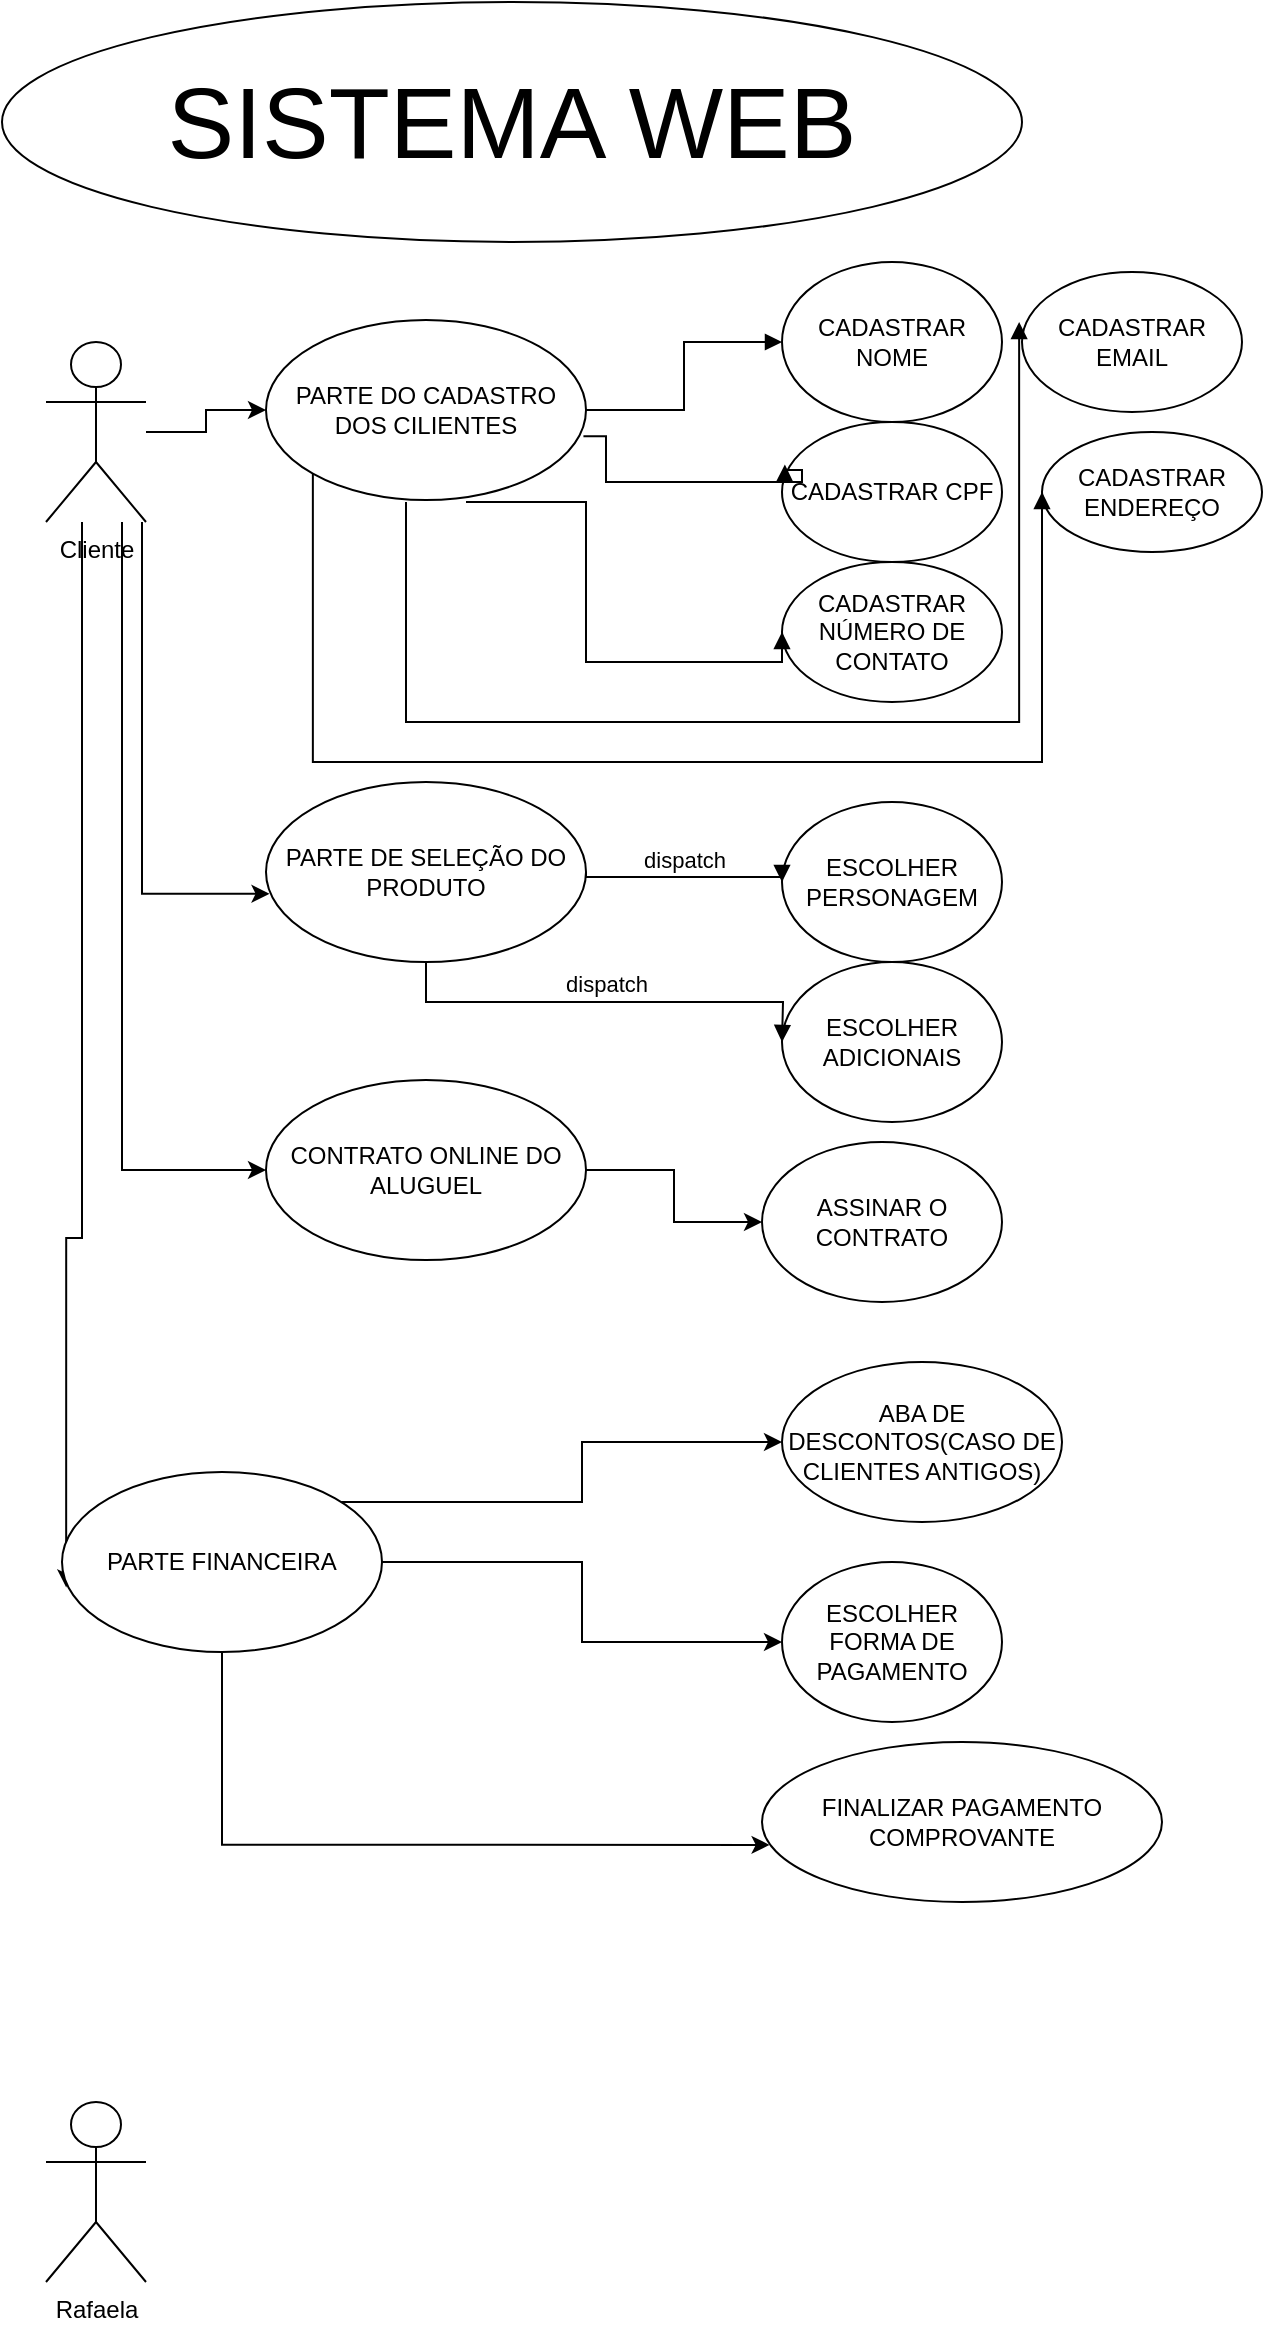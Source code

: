 <mxfile version="21.1.9" type="google">
  <diagram name="Página-1" id="PuI8qSTaeFaUkIeE-jl7">
    <mxGraphModel grid="1" page="1" gridSize="10" guides="1" tooltips="1" connect="1" arrows="1" fold="1" pageScale="1" pageWidth="827" pageHeight="1169" math="0" shadow="0">
      <root>
        <mxCell id="0" />
        <mxCell id="1" parent="0" />
        <mxCell id="WHysOtLDrlKSlZ4tXHgH-2" style="edgeStyle=orthogonalEdgeStyle;rounded=0;orthogonalLoop=1;jettySize=auto;html=1;" edge="1" parent="1" source="WHysOtLDrlKSlZ4tXHgH-6" target="WHysOtLDrlKSlZ4tXHgH-8">
          <mxGeometry relative="1" as="geometry" />
        </mxCell>
        <mxCell id="WHysOtLDrlKSlZ4tXHgH-3" style="edgeStyle=orthogonalEdgeStyle;rounded=0;orthogonalLoop=1;jettySize=auto;html=1;entryX=0.011;entryY=0.621;entryDx=0;entryDy=0;entryPerimeter=0;" edge="1" parent="1" source="WHysOtLDrlKSlZ4tXHgH-6" target="WHysOtLDrlKSlZ4tXHgH-20">
          <mxGeometry relative="1" as="geometry">
            <Array as="points">
              <mxPoint x="220" y="446" />
            </Array>
          </mxGeometry>
        </mxCell>
        <mxCell id="WHysOtLDrlKSlZ4tXHgH-4" style="edgeStyle=orthogonalEdgeStyle;rounded=0;orthogonalLoop=1;jettySize=auto;html=1;entryX=0.013;entryY=0.641;entryDx=0;entryDy=0;entryPerimeter=0;" edge="1" parent="1" source="WHysOtLDrlKSlZ4tXHgH-6" target="WHysOtLDrlKSlZ4tXHgH-28">
          <mxGeometry relative="1" as="geometry">
            <Array as="points">
              <mxPoint x="190" y="618" />
            </Array>
          </mxGeometry>
        </mxCell>
        <mxCell id="WHysOtLDrlKSlZ4tXHgH-5" style="edgeStyle=orthogonalEdgeStyle;rounded=0;orthogonalLoop=1;jettySize=auto;html=1;entryX=0;entryY=0.5;entryDx=0;entryDy=0;" edge="1" parent="1" source="WHysOtLDrlKSlZ4tXHgH-6" target="WHysOtLDrlKSlZ4tXHgH-33">
          <mxGeometry relative="1" as="geometry">
            <Array as="points">
              <mxPoint x="210" y="584" />
            </Array>
          </mxGeometry>
        </mxCell>
        <mxCell id="WHysOtLDrlKSlZ4tXHgH-6" value="Cliente" style="shape=umlActor;verticalLabelPosition=bottom;verticalAlign=top;html=1;" vertex="1" parent="1">
          <mxGeometry x="172" y="170" width="50" height="90" as="geometry" />
        </mxCell>
        <mxCell id="WHysOtLDrlKSlZ4tXHgH-7" value="&lt;font style=&quot;font-size: 50px;&quot;&gt;SISTEMA WEB&lt;/font&gt;" style="ellipse;whiteSpace=wrap;html=1;" vertex="1" parent="1">
          <mxGeometry x="150" width="510" height="120" as="geometry" />
        </mxCell>
        <mxCell id="WHysOtLDrlKSlZ4tXHgH-8" value="PARTE DO CADASTRO DOS CILIENTES" style="ellipse;whiteSpace=wrap;html=1;" vertex="1" parent="1">
          <mxGeometry x="282" y="159" width="160" height="90" as="geometry" />
        </mxCell>
        <mxCell id="WHysOtLDrlKSlZ4tXHgH-9" value="CADASTRAR NOME" style="ellipse;whiteSpace=wrap;html=1;" vertex="1" parent="1">
          <mxGeometry x="540" y="130" width="110" height="80" as="geometry" />
        </mxCell>
        <mxCell id="WHysOtLDrlKSlZ4tXHgH-10" value="CADASTRAR CPF" style="ellipse;whiteSpace=wrap;html=1;" vertex="1" parent="1">
          <mxGeometry x="540" y="210" width="110" height="70" as="geometry" />
        </mxCell>
        <mxCell id="WHysOtLDrlKSlZ4tXHgH-11" value="CADASTRAR NÚMERO DE CONTATO" style="ellipse;whiteSpace=wrap;html=1;" vertex="1" parent="1">
          <mxGeometry x="540" y="280" width="110" height="70" as="geometry" />
        </mxCell>
        <mxCell id="WHysOtLDrlKSlZ4tXHgH-12" value="CADASTRAR EMAIL" style="ellipse;whiteSpace=wrap;html=1;" vertex="1" parent="1">
          <mxGeometry x="660" y="135" width="110" height="70" as="geometry" />
        </mxCell>
        <mxCell id="WHysOtLDrlKSlZ4tXHgH-13" value="CADASTRAR ENDEREÇO" style="ellipse;whiteSpace=wrap;html=1;" vertex="1" parent="1">
          <mxGeometry x="670" y="215" width="110" height="60" as="geometry" />
        </mxCell>
        <mxCell id="WHysOtLDrlKSlZ4tXHgH-14" value="" style="html=1;verticalAlign=bottom;endArrow=block;edgeStyle=orthogonalEdgeStyle;elbow=vertical;rounded=0;entryX=0;entryY=0.5;entryDx=0;entryDy=0;" edge="1" parent="1" source="WHysOtLDrlKSlZ4tXHgH-8" target="WHysOtLDrlKSlZ4tXHgH-9">
          <mxGeometry x="0.106" y="-9" width="80" relative="1" as="geometry">
            <mxPoint x="442" y="204" as="sourcePoint" />
            <mxPoint x="522" y="204" as="targetPoint" />
            <mxPoint as="offset" />
          </mxGeometry>
        </mxCell>
        <mxCell id="WHysOtLDrlKSlZ4tXHgH-15" value="" style="html=1;verticalAlign=bottom;endArrow=block;edgeStyle=orthogonalEdgeStyle;elbow=vertical;rounded=0;entryX=0.013;entryY=0.304;entryDx=0;entryDy=0;entryPerimeter=0;exitX=0.992;exitY=0.646;exitDx=0;exitDy=0;exitPerimeter=0;" edge="1" parent="1" source="WHysOtLDrlKSlZ4tXHgH-8" target="WHysOtLDrlKSlZ4tXHgH-10">
          <mxGeometry width="80" relative="1" as="geometry">
            <mxPoint x="452" y="214" as="sourcePoint" />
            <mxPoint x="550" y="180" as="targetPoint" />
            <Array as="points">
              <mxPoint x="452" y="217" />
              <mxPoint x="452" y="240" />
              <mxPoint x="550" y="240" />
              <mxPoint x="550" y="234" />
            </Array>
          </mxGeometry>
        </mxCell>
        <mxCell id="WHysOtLDrlKSlZ4tXHgH-16" value="" style="html=1;verticalAlign=bottom;endArrow=block;edgeStyle=orthogonalEdgeStyle;elbow=vertical;rounded=0;entryX=0;entryY=0.5;entryDx=0;entryDy=0;" edge="1" parent="1" target="WHysOtLDrlKSlZ4tXHgH-11">
          <mxGeometry width="80" relative="1" as="geometry">
            <mxPoint x="382" y="250" as="sourcePoint" />
            <mxPoint x="432" y="300" as="targetPoint" />
            <Array as="points">
              <mxPoint x="442" y="250" />
              <mxPoint x="442" y="330" />
            </Array>
          </mxGeometry>
        </mxCell>
        <mxCell id="WHysOtLDrlKSlZ4tXHgH-17" value="" style="html=1;verticalAlign=bottom;endArrow=block;edgeStyle=elbowEdgeStyle;elbow=vertical;curved=0;rounded=0;entryX=-0.013;entryY=0.357;entryDx=0;entryDy=0;entryPerimeter=0;" edge="1" parent="1" target="WHysOtLDrlKSlZ4tXHgH-12">
          <mxGeometry width="80" relative="1" as="geometry">
            <mxPoint x="352" y="250" as="sourcePoint" />
            <mxPoint x="432" y="300" as="targetPoint" />
            <Array as="points">
              <mxPoint x="510" y="360" />
            </Array>
          </mxGeometry>
        </mxCell>
        <mxCell id="WHysOtLDrlKSlZ4tXHgH-18" value="" style="html=1;verticalAlign=bottom;endArrow=block;edgeStyle=elbowEdgeStyle;elbow=vertical;curved=0;rounded=0;entryX=0;entryY=0.5;entryDx=0;entryDy=0;exitX=0;exitY=1;exitDx=0;exitDy=0;" edge="1" parent="1" source="WHysOtLDrlKSlZ4tXHgH-8" target="WHysOtLDrlKSlZ4tXHgH-13">
          <mxGeometry width="80" relative="1" as="geometry">
            <mxPoint x="362" y="260" as="sourcePoint" />
            <mxPoint x="548" y="409" as="targetPoint" />
            <Array as="points">
              <mxPoint x="490" y="380" />
            </Array>
          </mxGeometry>
        </mxCell>
        <mxCell id="WHysOtLDrlKSlZ4tXHgH-19" value="Rafaela" style="shape=umlActor;verticalLabelPosition=bottom;verticalAlign=top;html=1;" vertex="1" parent="1">
          <mxGeometry x="172" y="1050" width="50" height="90" as="geometry" />
        </mxCell>
        <mxCell id="WHysOtLDrlKSlZ4tXHgH-20" value="PARTE DE SELEÇÃO DO PRODUTO" style="ellipse;whiteSpace=wrap;html=1;" vertex="1" parent="1">
          <mxGeometry x="282" y="390" width="160" height="90" as="geometry" />
        </mxCell>
        <mxCell id="WHysOtLDrlKSlZ4tXHgH-21" value="ESCOLHER PERSONAGEM" style="ellipse;whiteSpace=wrap;html=1;" vertex="1" parent="1">
          <mxGeometry x="540" y="400" width="110" height="80" as="geometry" />
        </mxCell>
        <mxCell id="WHysOtLDrlKSlZ4tXHgH-22" value="ESCOLHER ADICIONAIS" style="ellipse;whiteSpace=wrap;html=1;" vertex="1" parent="1">
          <mxGeometry x="540" y="480" width="110" height="80" as="geometry" />
        </mxCell>
        <mxCell id="WHysOtLDrlKSlZ4tXHgH-23" value="dispatch" style="html=1;verticalAlign=bottom;endArrow=block;edgeStyle=elbowEdgeStyle;elbow=vertical;curved=0;rounded=0;exitX=1;exitY=0.5;exitDx=0;exitDy=0;" edge="1" parent="1" source="WHysOtLDrlKSlZ4tXHgH-20">
          <mxGeometry width="80" relative="1" as="geometry">
            <mxPoint x="460" y="440" as="sourcePoint" />
            <mxPoint x="540" y="440" as="targetPoint" />
          </mxGeometry>
        </mxCell>
        <mxCell id="WHysOtLDrlKSlZ4tXHgH-24" value="dispatch" style="html=1;verticalAlign=bottom;endArrow=block;edgeStyle=orthogonalEdgeStyle;elbow=vertical;rounded=0;exitX=0.5;exitY=1;exitDx=0;exitDy=0;" edge="1" parent="1" source="WHysOtLDrlKSlZ4tXHgH-20">
          <mxGeometry width="80" relative="1" as="geometry">
            <mxPoint x="460" y="520" as="sourcePoint" />
            <mxPoint x="540" y="520" as="targetPoint" />
          </mxGeometry>
        </mxCell>
        <mxCell id="WHysOtLDrlKSlZ4tXHgH-25" style="edgeStyle=orthogonalEdgeStyle;rounded=0;orthogonalLoop=1;jettySize=auto;html=1;entryX=0.019;entryY=0.643;entryDx=0;entryDy=0;entryPerimeter=0;" edge="1" parent="1" source="WHysOtLDrlKSlZ4tXHgH-28" target="WHysOtLDrlKSlZ4tXHgH-30">
          <mxGeometry relative="1" as="geometry">
            <Array as="points">
              <mxPoint x="260" y="921" />
            </Array>
          </mxGeometry>
        </mxCell>
        <mxCell id="WHysOtLDrlKSlZ4tXHgH-26" style="edgeStyle=orthogonalEdgeStyle;rounded=0;orthogonalLoop=1;jettySize=auto;html=1;entryX=0;entryY=0.5;entryDx=0;entryDy=0;" edge="1" parent="1" source="WHysOtLDrlKSlZ4tXHgH-28" target="WHysOtLDrlKSlZ4tXHgH-29">
          <mxGeometry relative="1" as="geometry" />
        </mxCell>
        <mxCell id="WHysOtLDrlKSlZ4tXHgH-27" style="edgeStyle=orthogonalEdgeStyle;rounded=0;orthogonalLoop=1;jettySize=auto;html=1;entryX=0;entryY=0.5;entryDx=0;entryDy=0;" edge="1" parent="1" source="WHysOtLDrlKSlZ4tXHgH-28" target="WHysOtLDrlKSlZ4tXHgH-31">
          <mxGeometry relative="1" as="geometry">
            <Array as="points">
              <mxPoint x="440" y="750" />
              <mxPoint x="440" y="720" />
            </Array>
          </mxGeometry>
        </mxCell>
        <mxCell id="WHysOtLDrlKSlZ4tXHgH-28" value="PARTE FINANCEIRA" style="ellipse;whiteSpace=wrap;html=1;" vertex="1" parent="1">
          <mxGeometry x="180" y="735" width="160" height="90" as="geometry" />
        </mxCell>
        <mxCell id="WHysOtLDrlKSlZ4tXHgH-29" value="ESCOLHER FORMA DE PAGAMENTO" style="ellipse;whiteSpace=wrap;html=1;" vertex="1" parent="1">
          <mxGeometry x="540" y="780" width="110" height="80" as="geometry" />
        </mxCell>
        <mxCell id="WHysOtLDrlKSlZ4tXHgH-30" value="FINALIZAR PAGAMENTO&lt;br&gt;COMPROVANTE" style="ellipse;whiteSpace=wrap;html=1;" vertex="1" parent="1">
          <mxGeometry x="530" y="870" width="200" height="80" as="geometry" />
        </mxCell>
        <mxCell id="WHysOtLDrlKSlZ4tXHgH-31" value="ABA DE DESCONTOS(CASO DE CLIENTES ANTIGOS)" style="ellipse;whiteSpace=wrap;html=1;" vertex="1" parent="1">
          <mxGeometry x="540" y="680" width="140" height="80" as="geometry" />
        </mxCell>
        <mxCell id="WHysOtLDrlKSlZ4tXHgH-32" style="edgeStyle=orthogonalEdgeStyle;rounded=0;orthogonalLoop=1;jettySize=auto;html=1;entryX=0;entryY=0.5;entryDx=0;entryDy=0;" edge="1" parent="1" source="WHysOtLDrlKSlZ4tXHgH-33" target="WHysOtLDrlKSlZ4tXHgH-34">
          <mxGeometry relative="1" as="geometry" />
        </mxCell>
        <mxCell id="WHysOtLDrlKSlZ4tXHgH-33" value="CONTRATO ONLINE DO ALUGUEL" style="ellipse;whiteSpace=wrap;html=1;" vertex="1" parent="1">
          <mxGeometry x="282" y="539" width="160" height="90" as="geometry" />
        </mxCell>
        <mxCell id="WHysOtLDrlKSlZ4tXHgH-34" value="ASSINAR O CONTRATO" style="ellipse;whiteSpace=wrap;html=1;" vertex="1" parent="1">
          <mxGeometry x="530" y="570" width="120" height="80" as="geometry" />
        </mxCell>
      </root>
    </mxGraphModel>
  </diagram>
</mxfile>
